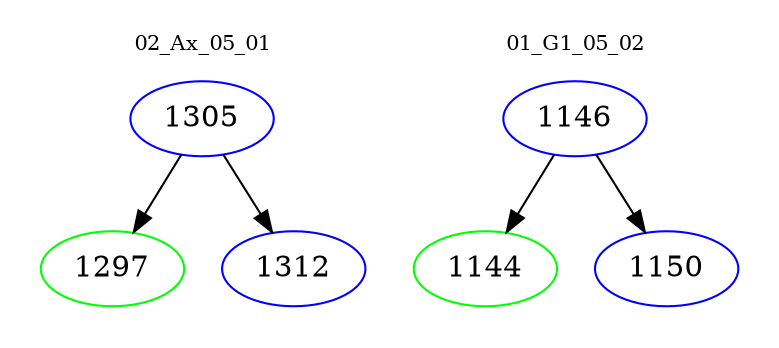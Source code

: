 digraph{
subgraph cluster_0 {
color = white
label = "02_Ax_05_01";
fontsize=10;
T0_1305 [label="1305", color="blue"]
T0_1305 -> T0_1297 [color="black"]
T0_1297 [label="1297", color="green"]
T0_1305 -> T0_1312 [color="black"]
T0_1312 [label="1312", color="blue"]
}
subgraph cluster_1 {
color = white
label = "01_G1_05_02";
fontsize=10;
T1_1146 [label="1146", color="blue"]
T1_1146 -> T1_1144 [color="black"]
T1_1144 [label="1144", color="green"]
T1_1146 -> T1_1150 [color="black"]
T1_1150 [label="1150", color="blue"]
}
}
